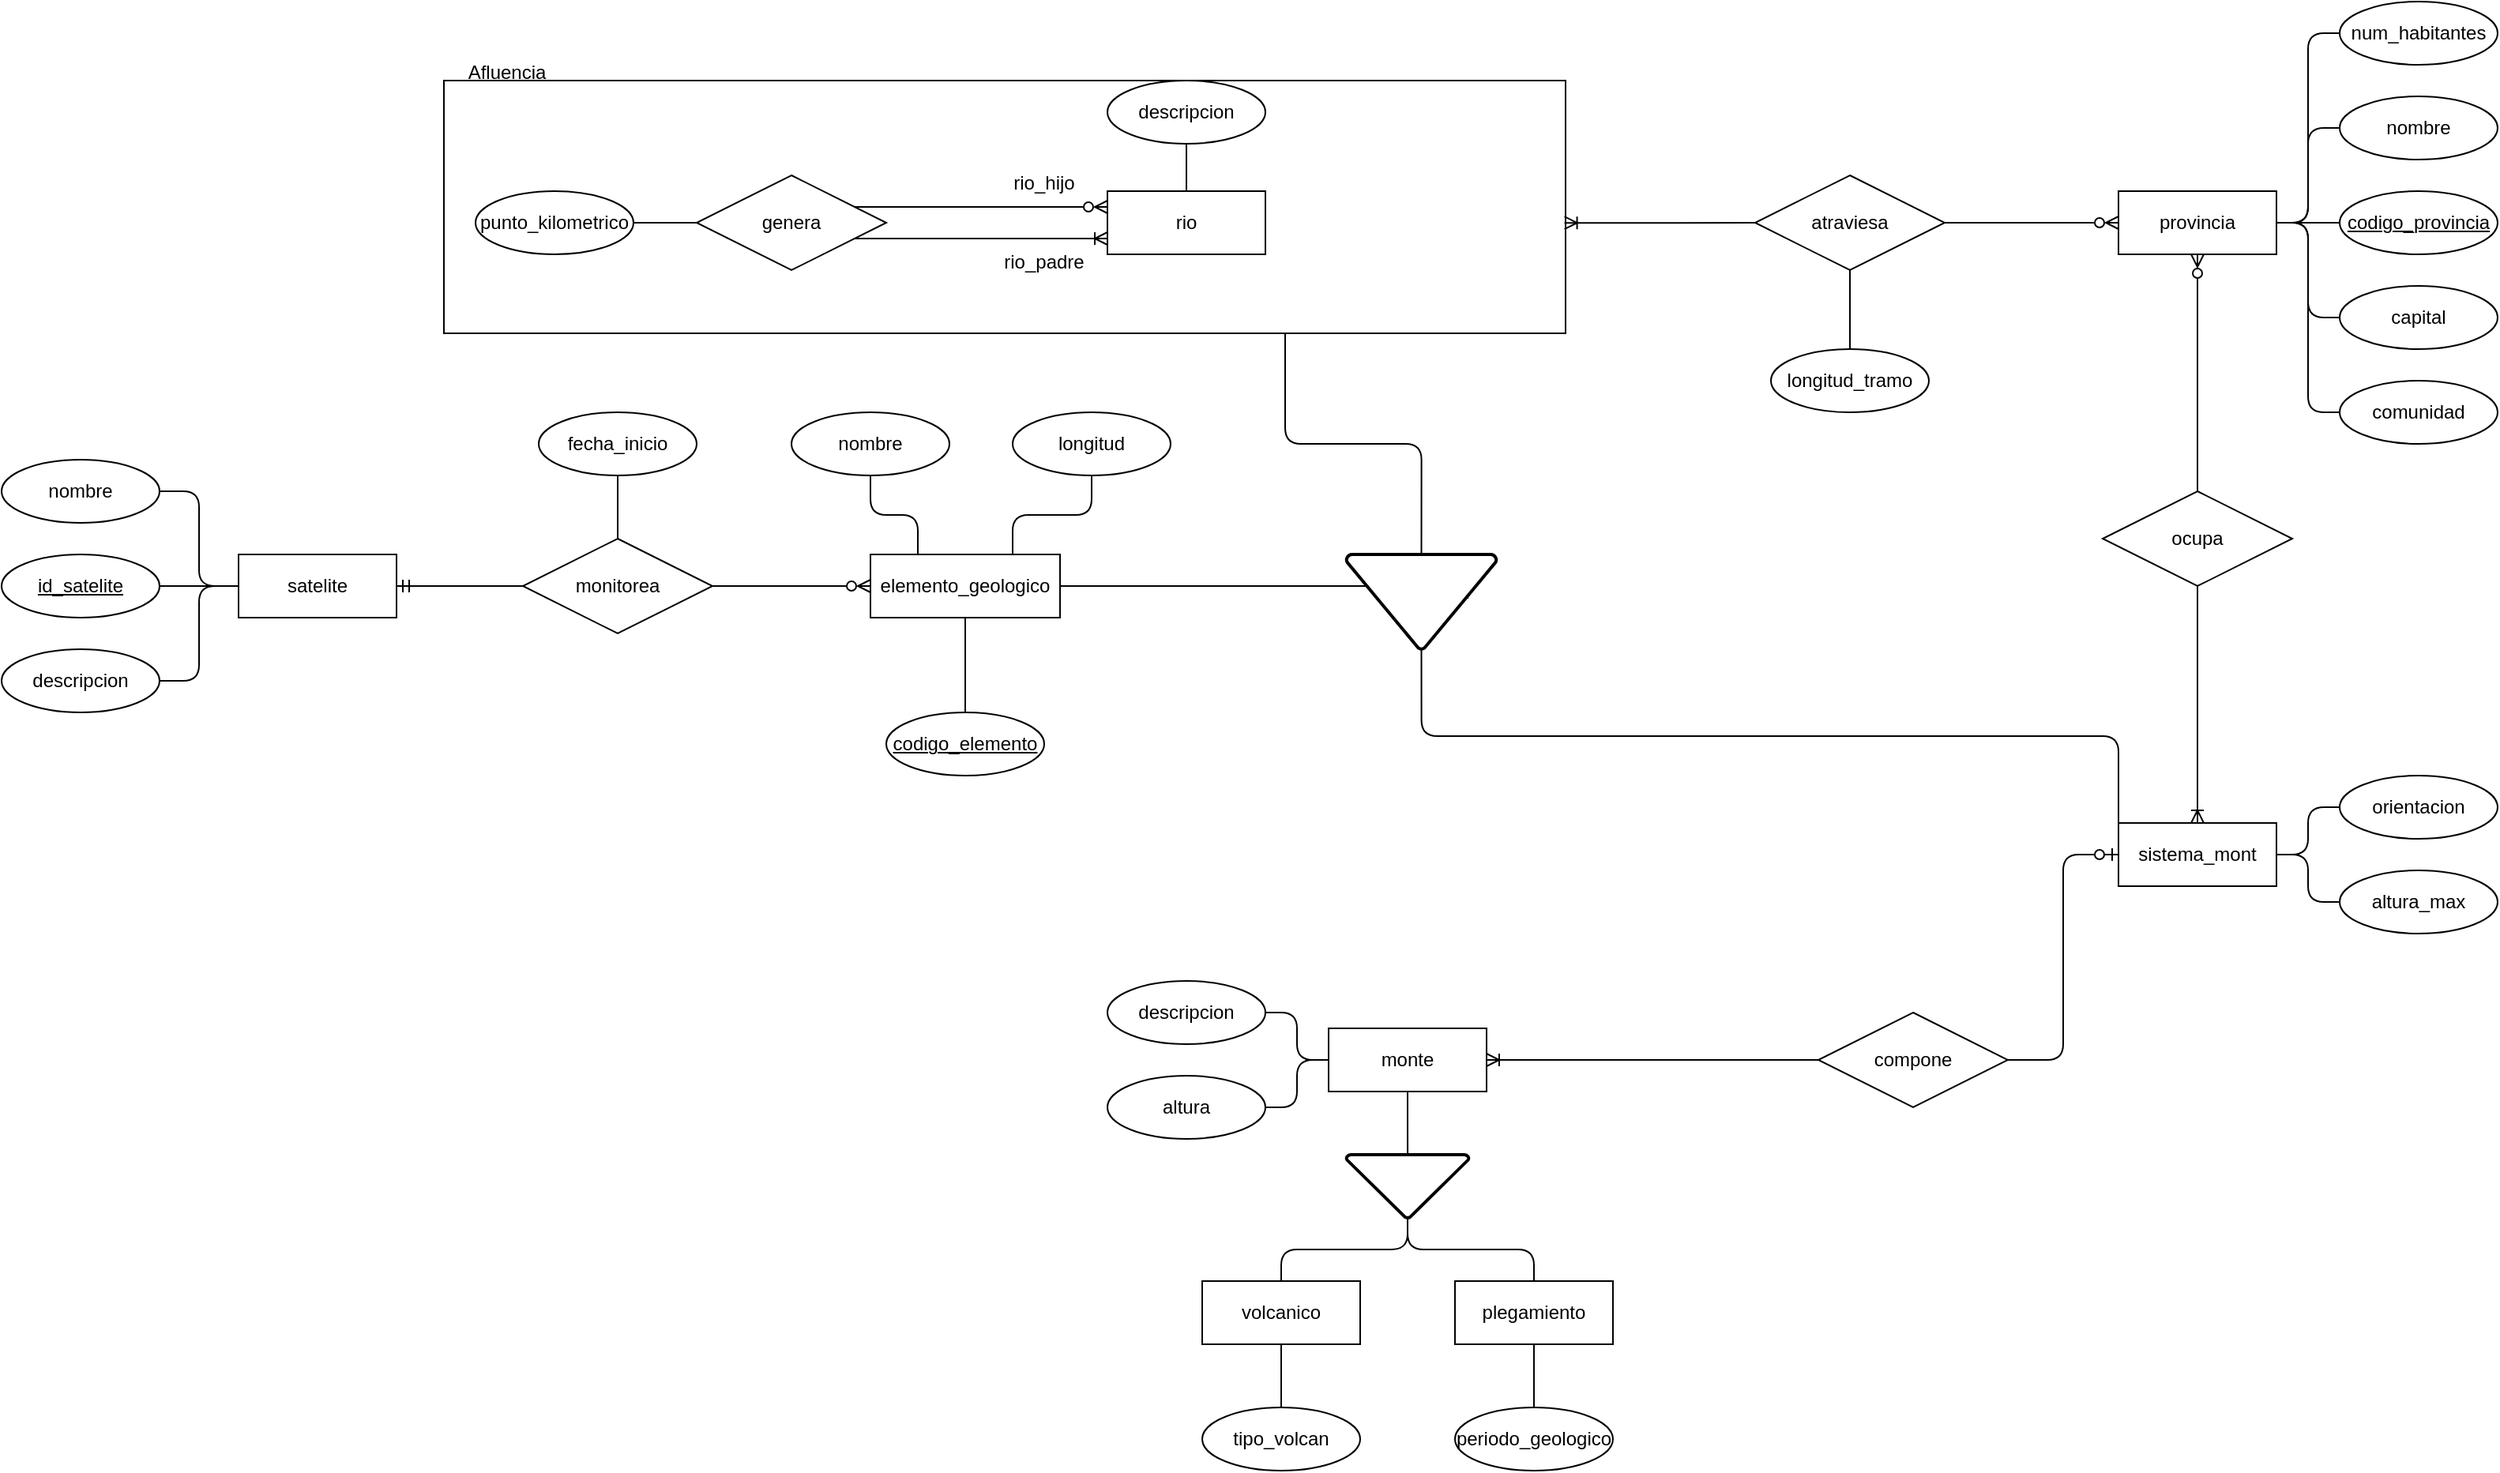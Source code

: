 <mxfile version="24.6.3" type="github">
  <diagram name="Page-1" id="XbU9uv-gT49JRMq13AD1">
    <mxGraphModel dx="2284" dy="789" grid="1" gridSize="10" guides="1" tooltips="1" connect="1" arrows="1" fold="1" page="1" pageScale="1" pageWidth="850" pageHeight="1100" math="0" shadow="0">
      <root>
        <mxCell id="0" />
        <mxCell id="1" parent="0" />
        <mxCell id="QcqR4PCK8s3Ke5xRTZmC-44" style="edgeStyle=orthogonalEdgeStyle;rounded=1;orthogonalLoop=1;jettySize=auto;html=1;exitX=1;exitY=0.5;exitDx=0;exitDy=0;entryX=0;entryY=0.5;entryDx=0;entryDy=0;curved=0;endArrow=none;endFill=0;" parent="1" source="QcqR4PCK8s3Ke5xRTZmC-2" target="QcqR4PCK8s3Ke5xRTZmC-37" edge="1">
          <mxGeometry relative="1" as="geometry" />
        </mxCell>
        <mxCell id="QcqR4PCK8s3Ke5xRTZmC-45" style="edgeStyle=orthogonalEdgeStyle;rounded=1;orthogonalLoop=1;jettySize=auto;html=1;exitX=1;exitY=0.5;exitDx=0;exitDy=0;entryX=0;entryY=0.5;entryDx=0;entryDy=0;curved=0;endArrow=none;endFill=0;" parent="1" source="QcqR4PCK8s3Ke5xRTZmC-2" target="QcqR4PCK8s3Ke5xRTZmC-39" edge="1">
          <mxGeometry relative="1" as="geometry" />
        </mxCell>
        <mxCell id="QcqR4PCK8s3Ke5xRTZmC-2" value="sistema_mont" style="whiteSpace=wrap;html=1;align=center;" parent="1" vertex="1">
          <mxGeometry x="860" y="560" width="100" height="40" as="geometry" />
        </mxCell>
        <mxCell id="QcqR4PCK8s3Ke5xRTZmC-34" style="edgeStyle=orthogonalEdgeStyle;rounded=1;orthogonalLoop=1;jettySize=auto;html=1;exitX=1;exitY=0.5;exitDx=0;exitDy=0;entryX=0;entryY=0.5;entryDx=0;entryDy=0;curved=0;endArrow=none;endFill=0;startArrow=ERoneToMany;startFill=0;" parent="1" source="QcqR4PCK8s3Ke5xRTZmC-3" target="QcqR4PCK8s3Ke5xRTZmC-33" edge="1">
          <mxGeometry relative="1" as="geometry" />
        </mxCell>
        <mxCell id="QcqR4PCK8s3Ke5xRTZmC-54" style="edgeStyle=orthogonalEdgeStyle;rounded=1;orthogonalLoop=1;jettySize=auto;html=1;exitX=0.5;exitY=1;exitDx=0;exitDy=0;curved=0;endArrow=none;endFill=0;" parent="1" source="QcqR4PCK8s3Ke5xRTZmC-3" target="QcqR4PCK8s3Ke5xRTZmC-51" edge="1">
          <mxGeometry relative="1" as="geometry" />
        </mxCell>
        <mxCell id="QcqR4PCK8s3Ke5xRTZmC-3" value="monte" style="whiteSpace=wrap;html=1;align=center;" parent="1" vertex="1">
          <mxGeometry x="360" y="690" width="100" height="40" as="geometry" />
        </mxCell>
        <mxCell id="QcqR4PCK8s3Ke5xRTZmC-22" style="edgeStyle=orthogonalEdgeStyle;rounded=1;orthogonalLoop=1;jettySize=auto;html=1;exitX=1;exitY=0.5;exitDx=0;exitDy=0;entryX=0;entryY=0.5;entryDx=0;entryDy=0;curved=0;endArrow=none;endFill=0;" parent="1" source="QcqR4PCK8s3Ke5xRTZmC-4" target="QcqR4PCK8s3Ke5xRTZmC-19" edge="1">
          <mxGeometry relative="1" as="geometry" />
        </mxCell>
        <mxCell id="QcqR4PCK8s3Ke5xRTZmC-27" style="edgeStyle=orthogonalEdgeStyle;rounded=1;orthogonalLoop=1;jettySize=auto;html=1;exitX=1;exitY=0.5;exitDx=0;exitDy=0;entryX=0;entryY=0.5;entryDx=0;entryDy=0;curved=0;endArrow=none;endFill=0;" parent="1" source="QcqR4PCK8s3Ke5xRTZmC-4" target="QcqR4PCK8s3Ke5xRTZmC-25" edge="1">
          <mxGeometry relative="1" as="geometry" />
        </mxCell>
        <mxCell id="QcqR4PCK8s3Ke5xRTZmC-29" style="edgeStyle=orthogonalEdgeStyle;rounded=1;orthogonalLoop=1;jettySize=auto;html=1;exitX=1;exitY=0.5;exitDx=0;exitDy=0;entryX=0;entryY=0.5;entryDx=0;entryDy=0;curved=0;endArrow=none;endFill=0;" parent="1" source="QcqR4PCK8s3Ke5xRTZmC-4" target="QcqR4PCK8s3Ke5xRTZmC-23" edge="1">
          <mxGeometry relative="1" as="geometry" />
        </mxCell>
        <mxCell id="QcqR4PCK8s3Ke5xRTZmC-30" style="edgeStyle=orthogonalEdgeStyle;rounded=1;orthogonalLoop=1;jettySize=auto;html=1;exitX=1;exitY=0.5;exitDx=0;exitDy=0;entryX=0;entryY=0.5;entryDx=0;entryDy=0;curved=0;endArrow=none;endFill=0;" parent="1" source="QcqR4PCK8s3Ke5xRTZmC-4" target="QcqR4PCK8s3Ke5xRTZmC-26" edge="1">
          <mxGeometry relative="1" as="geometry" />
        </mxCell>
        <mxCell id="QcqR4PCK8s3Ke5xRTZmC-32" style="edgeStyle=orthogonalEdgeStyle;rounded=1;orthogonalLoop=1;jettySize=auto;html=1;exitX=1;exitY=0.5;exitDx=0;exitDy=0;entryX=0;entryY=0.5;entryDx=0;entryDy=0;curved=0;endArrow=none;endFill=0;" parent="1" source="QcqR4PCK8s3Ke5xRTZmC-4" target="QcqR4PCK8s3Ke5xRTZmC-24" edge="1">
          <mxGeometry relative="1" as="geometry" />
        </mxCell>
        <mxCell id="QcqR4PCK8s3Ke5xRTZmC-4" value="provincia" style="whiteSpace=wrap;html=1;align=center;" parent="1" vertex="1">
          <mxGeometry x="860" y="160" width="100" height="40" as="geometry" />
        </mxCell>
        <mxCell id="QcqR4PCK8s3Ke5xRTZmC-14" style="edgeStyle=orthogonalEdgeStyle;rounded=1;orthogonalLoop=1;jettySize=auto;html=1;exitX=0.5;exitY=0;exitDx=0;exitDy=0;entryX=0.5;entryY=1;entryDx=0;entryDy=0;curved=0;endArrow=none;endFill=0;" parent="1" source="QcqR4PCK8s3Ke5xRTZmC-5" target="QcqR4PCK8s3Ke5xRTZmC-10" edge="1">
          <mxGeometry relative="1" as="geometry" />
        </mxCell>
        <mxCell id="QcqR4PCK8s3Ke5xRTZmC-17" style="edgeStyle=orthogonalEdgeStyle;rounded=1;orthogonalLoop=1;jettySize=auto;html=1;exitX=0.999;exitY=0.563;exitDx=0;exitDy=0;entryX=0;entryY=0.5;entryDx=0;entryDy=0;curved=0;endArrow=none;endFill=0;startArrow=ERoneToMany;startFill=0;exitPerimeter=0;" parent="1" source="QcqR4PCK8s3Ke5xRTZmC-92" target="QcqR4PCK8s3Ke5xRTZmC-16" edge="1">
          <mxGeometry relative="1" as="geometry" />
        </mxCell>
        <mxCell id="QcqR4PCK8s3Ke5xRTZmC-5" value="rio" style="whiteSpace=wrap;html=1;align=center;" parent="1" vertex="1">
          <mxGeometry x="220" y="160" width="100" height="40" as="geometry" />
        </mxCell>
        <mxCell id="QcqR4PCK8s3Ke5xRTZmC-9" value="nombre" style="ellipse;whiteSpace=wrap;html=1;align=center;" parent="1" vertex="1">
          <mxGeometry x="20" y="300" width="100" height="40" as="geometry" />
        </mxCell>
        <mxCell id="QcqR4PCK8s3Ke5xRTZmC-10" value="descripcion" style="ellipse;whiteSpace=wrap;html=1;align=center;" parent="1" vertex="1">
          <mxGeometry x="220" y="90" width="100" height="40" as="geometry" />
        </mxCell>
        <mxCell id="QcqR4PCK8s3Ke5xRTZmC-11" value="longitud" style="ellipse;whiteSpace=wrap;html=1;align=center;" parent="1" vertex="1">
          <mxGeometry x="160" y="300" width="100" height="40" as="geometry" />
        </mxCell>
        <mxCell id="QcqR4PCK8s3Ke5xRTZmC-18" style="edgeStyle=orthogonalEdgeStyle;rounded=1;orthogonalLoop=1;jettySize=auto;html=1;exitX=1;exitY=0.5;exitDx=0;exitDy=0;entryX=0;entryY=0.5;entryDx=0;entryDy=0;curved=0;endArrow=ERzeroToMany;endFill=0;" parent="1" source="QcqR4PCK8s3Ke5xRTZmC-16" target="QcqR4PCK8s3Ke5xRTZmC-4" edge="1">
          <mxGeometry relative="1" as="geometry">
            <Array as="points">
              <mxPoint x="760" y="180" />
              <mxPoint x="760" y="180" />
            </Array>
          </mxGeometry>
        </mxCell>
        <mxCell id="QcqR4PCK8s3Ke5xRTZmC-21" style="edgeStyle=orthogonalEdgeStyle;rounded=1;orthogonalLoop=1;jettySize=auto;html=1;exitX=0.5;exitY=1;exitDx=0;exitDy=0;entryX=0.5;entryY=0;entryDx=0;entryDy=0;curved=0;endArrow=none;endFill=0;" parent="1" source="QcqR4PCK8s3Ke5xRTZmC-16" target="QcqR4PCK8s3Ke5xRTZmC-20" edge="1">
          <mxGeometry relative="1" as="geometry" />
        </mxCell>
        <mxCell id="QcqR4PCK8s3Ke5xRTZmC-16" value="atraviesa" style="shape=rhombus;perimeter=rhombusPerimeter;whiteSpace=wrap;html=1;align=center;" parent="1" vertex="1">
          <mxGeometry x="630" y="150" width="120" height="60" as="geometry" />
        </mxCell>
        <mxCell id="QcqR4PCK8s3Ke5xRTZmC-19" value="codigo_provincia" style="ellipse;whiteSpace=wrap;html=1;align=center;fontStyle=4;" parent="1" vertex="1">
          <mxGeometry x="1000" y="160" width="100" height="40" as="geometry" />
        </mxCell>
        <mxCell id="QcqR4PCK8s3Ke5xRTZmC-20" value="longitud_tramo" style="ellipse;whiteSpace=wrap;html=1;align=center;" parent="1" vertex="1">
          <mxGeometry x="640" y="260" width="100" height="40" as="geometry" />
        </mxCell>
        <mxCell id="QcqR4PCK8s3Ke5xRTZmC-23" value="num_habitantes" style="ellipse;whiteSpace=wrap;html=1;align=center;" parent="1" vertex="1">
          <mxGeometry x="1000" y="40" width="100" height="40" as="geometry" />
        </mxCell>
        <mxCell id="QcqR4PCK8s3Ke5xRTZmC-24" value="comunidad" style="ellipse;whiteSpace=wrap;html=1;align=center;" parent="1" vertex="1">
          <mxGeometry x="1000" y="280" width="100" height="40" as="geometry" />
        </mxCell>
        <mxCell id="QcqR4PCK8s3Ke5xRTZmC-25" value="nombre" style="ellipse;whiteSpace=wrap;html=1;align=center;" parent="1" vertex="1">
          <mxGeometry x="1000" y="100" width="100" height="40" as="geometry" />
        </mxCell>
        <mxCell id="QcqR4PCK8s3Ke5xRTZmC-26" value="capital" style="ellipse;whiteSpace=wrap;html=1;align=center;" parent="1" vertex="1">
          <mxGeometry x="1000" y="220" width="100" height="40" as="geometry" />
        </mxCell>
        <mxCell id="QcqR4PCK8s3Ke5xRTZmC-35" style="edgeStyle=orthogonalEdgeStyle;rounded=1;orthogonalLoop=1;jettySize=auto;html=1;exitX=1;exitY=0.5;exitDx=0;exitDy=0;entryX=0;entryY=0.5;entryDx=0;entryDy=0;curved=0;endArrow=ERzeroToOne;endFill=0;" parent="1" source="QcqR4PCK8s3Ke5xRTZmC-33" target="QcqR4PCK8s3Ke5xRTZmC-2" edge="1">
          <mxGeometry relative="1" as="geometry" />
        </mxCell>
        <mxCell id="QcqR4PCK8s3Ke5xRTZmC-33" value="compone" style="shape=rhombus;perimeter=rhombusPerimeter;whiteSpace=wrap;html=1;align=center;" parent="1" vertex="1">
          <mxGeometry x="670" y="680" width="120" height="60" as="geometry" />
        </mxCell>
        <mxCell id="QcqR4PCK8s3Ke5xRTZmC-37" value="orientacion" style="ellipse;whiteSpace=wrap;html=1;align=center;" parent="1" vertex="1">
          <mxGeometry x="1000" y="530" width="100" height="40" as="geometry" />
        </mxCell>
        <mxCell id="QcqR4PCK8s3Ke5xRTZmC-39" value="altura_max" style="ellipse;whiteSpace=wrap;html=1;align=center;" parent="1" vertex="1">
          <mxGeometry x="1000" y="590" width="100" height="40" as="geometry" />
        </mxCell>
        <mxCell id="QcqR4PCK8s3Ke5xRTZmC-48" style="edgeStyle=orthogonalEdgeStyle;rounded=1;orthogonalLoop=1;jettySize=auto;html=1;exitX=1;exitY=0.5;exitDx=0;exitDy=0;entryX=0;entryY=0.5;entryDx=0;entryDy=0;curved=0;endArrow=none;endFill=0;startArrow=ERmandOne;startFill=0;" parent="1" source="QcqR4PCK8s3Ke5xRTZmC-46" target="QcqR4PCK8s3Ke5xRTZmC-47" edge="1">
          <mxGeometry relative="1" as="geometry" />
        </mxCell>
        <mxCell id="QcqR4PCK8s3Ke5xRTZmC-46" value="satelite" style="whiteSpace=wrap;html=1;align=center;" parent="1" vertex="1">
          <mxGeometry x="-330" y="390" width="100" height="40" as="geometry" />
        </mxCell>
        <mxCell id="Z4iRlWHj9iyx15JNKOcE-2" style="edgeStyle=orthogonalEdgeStyle;rounded=0;orthogonalLoop=1;jettySize=auto;html=1;exitX=1;exitY=0.5;exitDx=0;exitDy=0;entryX=0;entryY=0.5;entryDx=0;entryDy=0;endArrow=ERzeroToMany;endFill=0;" edge="1" parent="1" source="QcqR4PCK8s3Ke5xRTZmC-47" target="Z4iRlWHj9iyx15JNKOcE-1">
          <mxGeometry relative="1" as="geometry" />
        </mxCell>
        <mxCell id="QcqR4PCK8s3Ke5xRTZmC-47" value="monitorea" style="shape=rhombus;perimeter=rhombusPerimeter;whiteSpace=wrap;html=1;align=center;" parent="1" vertex="1">
          <mxGeometry x="-150" y="380" width="120" height="60" as="geometry" />
        </mxCell>
        <mxCell id="QcqR4PCK8s3Ke5xRTZmC-55" style="edgeStyle=orthogonalEdgeStyle;rounded=1;orthogonalLoop=1;jettySize=auto;html=1;exitX=0.5;exitY=1;exitDx=0;exitDy=0;exitPerimeter=0;entryX=0.5;entryY=0;entryDx=0;entryDy=0;endArrow=none;endFill=0;curved=0;" parent="1" source="QcqR4PCK8s3Ke5xRTZmC-51" target="QcqR4PCK8s3Ke5xRTZmC-53" edge="1">
          <mxGeometry relative="1" as="geometry" />
        </mxCell>
        <mxCell id="QcqR4PCK8s3Ke5xRTZmC-56" style="edgeStyle=orthogonalEdgeStyle;rounded=1;orthogonalLoop=1;jettySize=auto;html=1;exitX=0.5;exitY=1;exitDx=0;exitDy=0;exitPerimeter=0;entryX=0.5;entryY=0;entryDx=0;entryDy=0;curved=0;endArrow=none;endFill=0;" parent="1" source="QcqR4PCK8s3Ke5xRTZmC-51" target="QcqR4PCK8s3Ke5xRTZmC-52" edge="1">
          <mxGeometry relative="1" as="geometry" />
        </mxCell>
        <mxCell id="QcqR4PCK8s3Ke5xRTZmC-51" value="" style="strokeWidth=2;html=1;shape=mxgraph.flowchart.merge_or_storage;whiteSpace=wrap;" parent="1" vertex="1">
          <mxGeometry x="371.25" y="770" width="77.5" height="40" as="geometry" />
        </mxCell>
        <mxCell id="QcqR4PCK8s3Ke5xRTZmC-52" value="plegamiento" style="whiteSpace=wrap;html=1;align=center;" parent="1" vertex="1">
          <mxGeometry x="440" y="850" width="100" height="40" as="geometry" />
        </mxCell>
        <mxCell id="QcqR4PCK8s3Ke5xRTZmC-53" value="volcanico" style="whiteSpace=wrap;html=1;align=center;" parent="1" vertex="1">
          <mxGeometry x="280" y="850" width="100" height="40" as="geometry" />
        </mxCell>
        <mxCell id="QcqR4PCK8s3Ke5xRTZmC-58" style="edgeStyle=orthogonalEdgeStyle;rounded=0;orthogonalLoop=1;jettySize=auto;html=1;exitX=0.5;exitY=0;exitDx=0;exitDy=0;entryX=0.5;entryY=1;entryDx=0;entryDy=0;endArrow=ERzeroToMany;endFill=0;" parent="1" source="QcqR4PCK8s3Ke5xRTZmC-57" target="QcqR4PCK8s3Ke5xRTZmC-4" edge="1">
          <mxGeometry relative="1" as="geometry" />
        </mxCell>
        <mxCell id="QcqR4PCK8s3Ke5xRTZmC-59" style="edgeStyle=orthogonalEdgeStyle;rounded=0;orthogonalLoop=1;jettySize=auto;html=1;exitX=0.5;exitY=1;exitDx=0;exitDy=0;entryX=0.5;entryY=0;entryDx=0;entryDy=0;endArrow=ERoneToMany;endFill=0;" parent="1" source="QcqR4PCK8s3Ke5xRTZmC-57" target="QcqR4PCK8s3Ke5xRTZmC-2" edge="1">
          <mxGeometry relative="1" as="geometry" />
        </mxCell>
        <mxCell id="QcqR4PCK8s3Ke5xRTZmC-57" value="ocupa" style="shape=rhombus;perimeter=rhombusPerimeter;whiteSpace=wrap;html=1;align=center;" parent="1" vertex="1">
          <mxGeometry x="850" y="350" width="120" height="60" as="geometry" />
        </mxCell>
        <mxCell id="QcqR4PCK8s3Ke5xRTZmC-68" style="edgeStyle=orthogonalEdgeStyle;rounded=1;orthogonalLoop=1;jettySize=auto;html=1;exitX=1;exitY=0.5;exitDx=0;exitDy=0;entryX=0;entryY=0.5;entryDx=0;entryDy=0;curved=0;endArrow=none;endFill=0;" parent="1" source="QcqR4PCK8s3Ke5xRTZmC-63" target="QcqR4PCK8s3Ke5xRTZmC-3" edge="1">
          <mxGeometry relative="1" as="geometry" />
        </mxCell>
        <mxCell id="QcqR4PCK8s3Ke5xRTZmC-63" value="descripcion" style="ellipse;whiteSpace=wrap;html=1;align=center;" parent="1" vertex="1">
          <mxGeometry x="220" y="660" width="100" height="40" as="geometry" />
        </mxCell>
        <mxCell id="QcqR4PCK8s3Ke5xRTZmC-71" style="edgeStyle=orthogonalEdgeStyle;rounded=1;orthogonalLoop=1;jettySize=auto;html=1;exitX=1;exitY=0.5;exitDx=0;exitDy=0;entryX=0;entryY=0.5;entryDx=0;entryDy=0;curved=0;endArrow=none;endFill=0;" parent="1" source="QcqR4PCK8s3Ke5xRTZmC-65" target="QcqR4PCK8s3Ke5xRTZmC-3" edge="1">
          <mxGeometry relative="1" as="geometry" />
        </mxCell>
        <mxCell id="QcqR4PCK8s3Ke5xRTZmC-65" value="altura" style="ellipse;whiteSpace=wrap;html=1;align=center;" parent="1" vertex="1">
          <mxGeometry x="220" y="720" width="100" height="40" as="geometry" />
        </mxCell>
        <mxCell id="QcqR4PCK8s3Ke5xRTZmC-73" style="edgeStyle=orthogonalEdgeStyle;rounded=1;orthogonalLoop=1;jettySize=auto;html=1;exitX=0.5;exitY=0;exitDx=0;exitDy=0;entryX=0.5;entryY=1;entryDx=0;entryDy=0;curved=0;endArrow=none;endFill=0;" parent="1" source="QcqR4PCK8s3Ke5xRTZmC-66" target="QcqR4PCK8s3Ke5xRTZmC-52" edge="1">
          <mxGeometry relative="1" as="geometry" />
        </mxCell>
        <mxCell id="QcqR4PCK8s3Ke5xRTZmC-66" value="periodo_geologico" style="ellipse;whiteSpace=wrap;html=1;align=center;" parent="1" vertex="1">
          <mxGeometry x="440" y="930" width="100" height="40" as="geometry" />
        </mxCell>
        <mxCell id="QcqR4PCK8s3Ke5xRTZmC-72" style="edgeStyle=orthogonalEdgeStyle;rounded=1;orthogonalLoop=1;jettySize=auto;html=1;exitX=0.5;exitY=0;exitDx=0;exitDy=0;entryX=0.5;entryY=1;entryDx=0;entryDy=0;curved=0;endArrow=none;endFill=0;" parent="1" source="QcqR4PCK8s3Ke5xRTZmC-67" target="QcqR4PCK8s3Ke5xRTZmC-53" edge="1">
          <mxGeometry relative="1" as="geometry" />
        </mxCell>
        <mxCell id="QcqR4PCK8s3Ke5xRTZmC-67" value="tipo_volcan" style="ellipse;whiteSpace=wrap;html=1;align=center;" parent="1" vertex="1">
          <mxGeometry x="280" y="930" width="100" height="40" as="geometry" />
        </mxCell>
        <mxCell id="QcqR4PCK8s3Ke5xRTZmC-78" style="edgeStyle=orthogonalEdgeStyle;rounded=1;orthogonalLoop=1;jettySize=auto;html=1;exitX=1;exitY=0.5;exitDx=0;exitDy=0;entryX=0;entryY=0.5;entryDx=0;entryDy=0;curved=0;endArrow=none;endFill=0;" parent="1" source="QcqR4PCK8s3Ke5xRTZmC-74" target="QcqR4PCK8s3Ke5xRTZmC-46" edge="1">
          <mxGeometry relative="1" as="geometry" />
        </mxCell>
        <mxCell id="QcqR4PCK8s3Ke5xRTZmC-74" value="id_satelite" style="ellipse;whiteSpace=wrap;html=1;align=center;fontStyle=4;" parent="1" vertex="1">
          <mxGeometry x="-480" y="390" width="100" height="40" as="geometry" />
        </mxCell>
        <mxCell id="QcqR4PCK8s3Ke5xRTZmC-77" style="edgeStyle=orthogonalEdgeStyle;rounded=1;orthogonalLoop=1;jettySize=auto;html=1;exitX=1;exitY=0.5;exitDx=0;exitDy=0;entryX=0;entryY=0.5;entryDx=0;entryDy=0;curved=0;endArrow=none;endFill=0;" parent="1" source="QcqR4PCK8s3Ke5xRTZmC-75" target="QcqR4PCK8s3Ke5xRTZmC-46" edge="1">
          <mxGeometry relative="1" as="geometry" />
        </mxCell>
        <mxCell id="QcqR4PCK8s3Ke5xRTZmC-75" value="nombre" style="ellipse;whiteSpace=wrap;html=1;align=center;" parent="1" vertex="1">
          <mxGeometry x="-480" y="330" width="100" height="40" as="geometry" />
        </mxCell>
        <mxCell id="QcqR4PCK8s3Ke5xRTZmC-79" style="edgeStyle=orthogonalEdgeStyle;rounded=1;orthogonalLoop=1;jettySize=auto;html=1;exitX=1;exitY=0.5;exitDx=0;exitDy=0;entryX=0;entryY=0.5;entryDx=0;entryDy=0;curved=0;endArrow=none;endFill=0;" parent="1" source="QcqR4PCK8s3Ke5xRTZmC-76" target="QcqR4PCK8s3Ke5xRTZmC-46" edge="1">
          <mxGeometry relative="1" as="geometry" />
        </mxCell>
        <mxCell id="QcqR4PCK8s3Ke5xRTZmC-76" value="descripcion" style="ellipse;whiteSpace=wrap;html=1;align=center;" parent="1" vertex="1">
          <mxGeometry x="-480" y="450" width="100" height="40" as="geometry" />
        </mxCell>
        <mxCell id="QcqR4PCK8s3Ke5xRTZmC-85" style="edgeStyle=orthogonalEdgeStyle;rounded=1;orthogonalLoop=1;jettySize=auto;html=1;exitX=1;exitY=1;exitDx=0;exitDy=0;entryX=0;entryY=0.75;entryDx=0;entryDy=0;curved=0;endArrow=ERoneToMany;endFill=0;startArrow=none;startFill=0;" parent="1" source="QcqR4PCK8s3Ke5xRTZmC-82" target="QcqR4PCK8s3Ke5xRTZmC-5" edge="1">
          <mxGeometry relative="1" as="geometry">
            <Array as="points">
              <mxPoint x="50" y="190" />
            </Array>
          </mxGeometry>
        </mxCell>
        <mxCell id="QcqR4PCK8s3Ke5xRTZmC-86" style="edgeStyle=orthogonalEdgeStyle;rounded=1;orthogonalLoop=1;jettySize=auto;html=1;exitX=1;exitY=0;exitDx=0;exitDy=0;entryX=0;entryY=0.25;entryDx=0;entryDy=0;curved=0;endArrow=ERzeroToMany;endFill=0;" parent="1" source="QcqR4PCK8s3Ke5xRTZmC-82" target="QcqR4PCK8s3Ke5xRTZmC-5" edge="1">
          <mxGeometry relative="1" as="geometry">
            <Array as="points">
              <mxPoint x="50" y="170" />
            </Array>
          </mxGeometry>
        </mxCell>
        <mxCell id="QcqR4PCK8s3Ke5xRTZmC-82" value="genera" style="shape=rhombus;perimeter=rhombusPerimeter;whiteSpace=wrap;html=1;align=center;" parent="1" vertex="1">
          <mxGeometry x="-40" y="150" width="120" height="60" as="geometry" />
        </mxCell>
        <mxCell id="QcqR4PCK8s3Ke5xRTZmC-87" value="rio_padre" style="text;html=1;align=center;verticalAlign=middle;whiteSpace=wrap;rounded=0;" parent="1" vertex="1">
          <mxGeometry x="150" y="190" width="60" height="30" as="geometry" />
        </mxCell>
        <mxCell id="QcqR4PCK8s3Ke5xRTZmC-88" value="rio_hijo" style="text;html=1;align=center;verticalAlign=middle;whiteSpace=wrap;rounded=0;" parent="1" vertex="1">
          <mxGeometry x="150" y="140" width="60" height="30" as="geometry" />
        </mxCell>
        <mxCell id="QcqR4PCK8s3Ke5xRTZmC-91" style="edgeStyle=orthogonalEdgeStyle;rounded=1;orthogonalLoop=1;jettySize=auto;html=1;exitX=1;exitY=0.5;exitDx=0;exitDy=0;entryX=0;entryY=0.5;entryDx=0;entryDy=0;curved=0;endArrow=none;endFill=0;" parent="1" source="QcqR4PCK8s3Ke5xRTZmC-90" target="QcqR4PCK8s3Ke5xRTZmC-82" edge="1">
          <mxGeometry relative="1" as="geometry" />
        </mxCell>
        <mxCell id="QcqR4PCK8s3Ke5xRTZmC-90" value="punto_kilometrico" style="ellipse;whiteSpace=wrap;html=1;align=center;" parent="1" vertex="1">
          <mxGeometry x="-180" y="160" width="100" height="40" as="geometry" />
        </mxCell>
        <mxCell id="QcqR4PCK8s3Ke5xRTZmC-93" value="Afluencia" style="text;html=1;align=center;verticalAlign=middle;whiteSpace=wrap;rounded=0;" parent="1" vertex="1">
          <mxGeometry x="-190" y="70" width="60" height="30" as="geometry" />
        </mxCell>
        <mxCell id="Z4iRlWHj9iyx15JNKOcE-8" style="edgeStyle=orthogonalEdgeStyle;rounded=1;orthogonalLoop=1;jettySize=auto;html=1;exitX=0.5;exitY=0;exitDx=0;exitDy=0;entryX=0.5;entryY=1;entryDx=0;entryDy=0;curved=0;endArrow=none;endFill=0;" edge="1" parent="1" source="QcqR4PCK8s3Ke5xRTZmC-47" target="Z4iRlWHj9iyx15JNKOcE-7">
          <mxGeometry relative="1" as="geometry" />
        </mxCell>
        <mxCell id="Z4iRlWHj9iyx15JNKOcE-12" style="edgeStyle=orthogonalEdgeStyle;rounded=1;orthogonalLoop=1;jettySize=auto;html=1;exitX=0.25;exitY=0;exitDx=0;exitDy=0;entryX=0.5;entryY=1;entryDx=0;entryDy=0;curved=0;endArrow=none;endFill=0;" edge="1" parent="1" source="Z4iRlWHj9iyx15JNKOcE-1" target="QcqR4PCK8s3Ke5xRTZmC-9">
          <mxGeometry relative="1" as="geometry" />
        </mxCell>
        <mxCell id="Z4iRlWHj9iyx15JNKOcE-13" style="edgeStyle=orthogonalEdgeStyle;rounded=1;orthogonalLoop=1;jettySize=auto;html=1;exitX=0.75;exitY=0;exitDx=0;exitDy=0;entryX=0.5;entryY=1;entryDx=0;entryDy=0;endArrow=none;endFill=0;curved=0;" edge="1" parent="1" source="Z4iRlWHj9iyx15JNKOcE-1" target="QcqR4PCK8s3Ke5xRTZmC-11">
          <mxGeometry relative="1" as="geometry" />
        </mxCell>
        <mxCell id="Z4iRlWHj9iyx15JNKOcE-1" value="elemento_geologico" style="whiteSpace=wrap;html=1;align=center;" vertex="1" parent="1">
          <mxGeometry x="70" y="390" width="120" height="40" as="geometry" />
        </mxCell>
        <mxCell id="Z4iRlWHj9iyx15JNKOcE-6" style="edgeStyle=orthogonalEdgeStyle;rounded=1;orthogonalLoop=1;jettySize=auto;html=1;entryX=1;entryY=0.5;entryDx=0;entryDy=0;curved=0;endArrow=none;endFill=0;exitX=0.808;exitY=0.467;exitDx=0;exitDy=0;exitPerimeter=0;" edge="1" parent="1" source="Z4iRlWHj9iyx15JNKOcE-3" target="Z4iRlWHj9iyx15JNKOcE-1">
          <mxGeometry relative="1" as="geometry">
            <Array as="points">
              <mxPoint x="448" y="410" />
            </Array>
          </mxGeometry>
        </mxCell>
        <mxCell id="Z4iRlWHj9iyx15JNKOcE-3" value="" style="strokeWidth=2;html=1;shape=mxgraph.flowchart.merge_or_storage;whiteSpace=wrap;" vertex="1" parent="1">
          <mxGeometry x="371.25" y="390" width="95" height="60" as="geometry" />
        </mxCell>
        <mxCell id="Z4iRlWHj9iyx15JNKOcE-4" style="edgeStyle=orthogonalEdgeStyle;rounded=1;orthogonalLoop=1;jettySize=auto;html=1;exitX=0.75;exitY=1;exitDx=0;exitDy=0;entryX=0.5;entryY=0;entryDx=0;entryDy=0;entryPerimeter=0;curved=0;endArrow=none;endFill=0;" edge="1" parent="1" source="QcqR4PCK8s3Ke5xRTZmC-92" target="Z4iRlWHj9iyx15JNKOcE-3">
          <mxGeometry relative="1" as="geometry" />
        </mxCell>
        <mxCell id="Z4iRlWHj9iyx15JNKOcE-5" style="edgeStyle=orthogonalEdgeStyle;rounded=1;orthogonalLoop=1;jettySize=auto;html=1;exitX=0;exitY=0;exitDx=0;exitDy=0;entryX=0.5;entryY=1;entryDx=0;entryDy=0;entryPerimeter=0;curved=0;endArrow=none;endFill=0;" edge="1" parent="1" source="QcqR4PCK8s3Ke5xRTZmC-2" target="Z4iRlWHj9iyx15JNKOcE-3">
          <mxGeometry relative="1" as="geometry" />
        </mxCell>
        <mxCell id="Z4iRlWHj9iyx15JNKOcE-7" value="fecha_inicio" style="ellipse;whiteSpace=wrap;html=1;align=center;" vertex="1" parent="1">
          <mxGeometry x="-140" y="300" width="100" height="40" as="geometry" />
        </mxCell>
        <mxCell id="Z4iRlWHj9iyx15JNKOcE-10" style="edgeStyle=orthogonalEdgeStyle;rounded=1;orthogonalLoop=1;jettySize=auto;html=1;exitX=0.5;exitY=0;exitDx=0;exitDy=0;entryX=0.5;entryY=1;entryDx=0;entryDy=0;curved=0;endArrow=none;endFill=0;" edge="1" parent="1" source="Z4iRlWHj9iyx15JNKOcE-9" target="Z4iRlWHj9iyx15JNKOcE-1">
          <mxGeometry relative="1" as="geometry" />
        </mxCell>
        <mxCell id="Z4iRlWHj9iyx15JNKOcE-9" value="codigo_elemento" style="ellipse;whiteSpace=wrap;html=1;align=center;fontStyle=4;" vertex="1" parent="1">
          <mxGeometry x="80" y="490" width="100" height="40" as="geometry" />
        </mxCell>
        <mxCell id="QcqR4PCK8s3Ke5xRTZmC-92" value="" style="rounded=0;whiteSpace=wrap;html=1;fillColor=none;" parent="1" vertex="1">
          <mxGeometry x="-200" y="90" width="710" height="160" as="geometry" />
        </mxCell>
      </root>
    </mxGraphModel>
  </diagram>
</mxfile>
